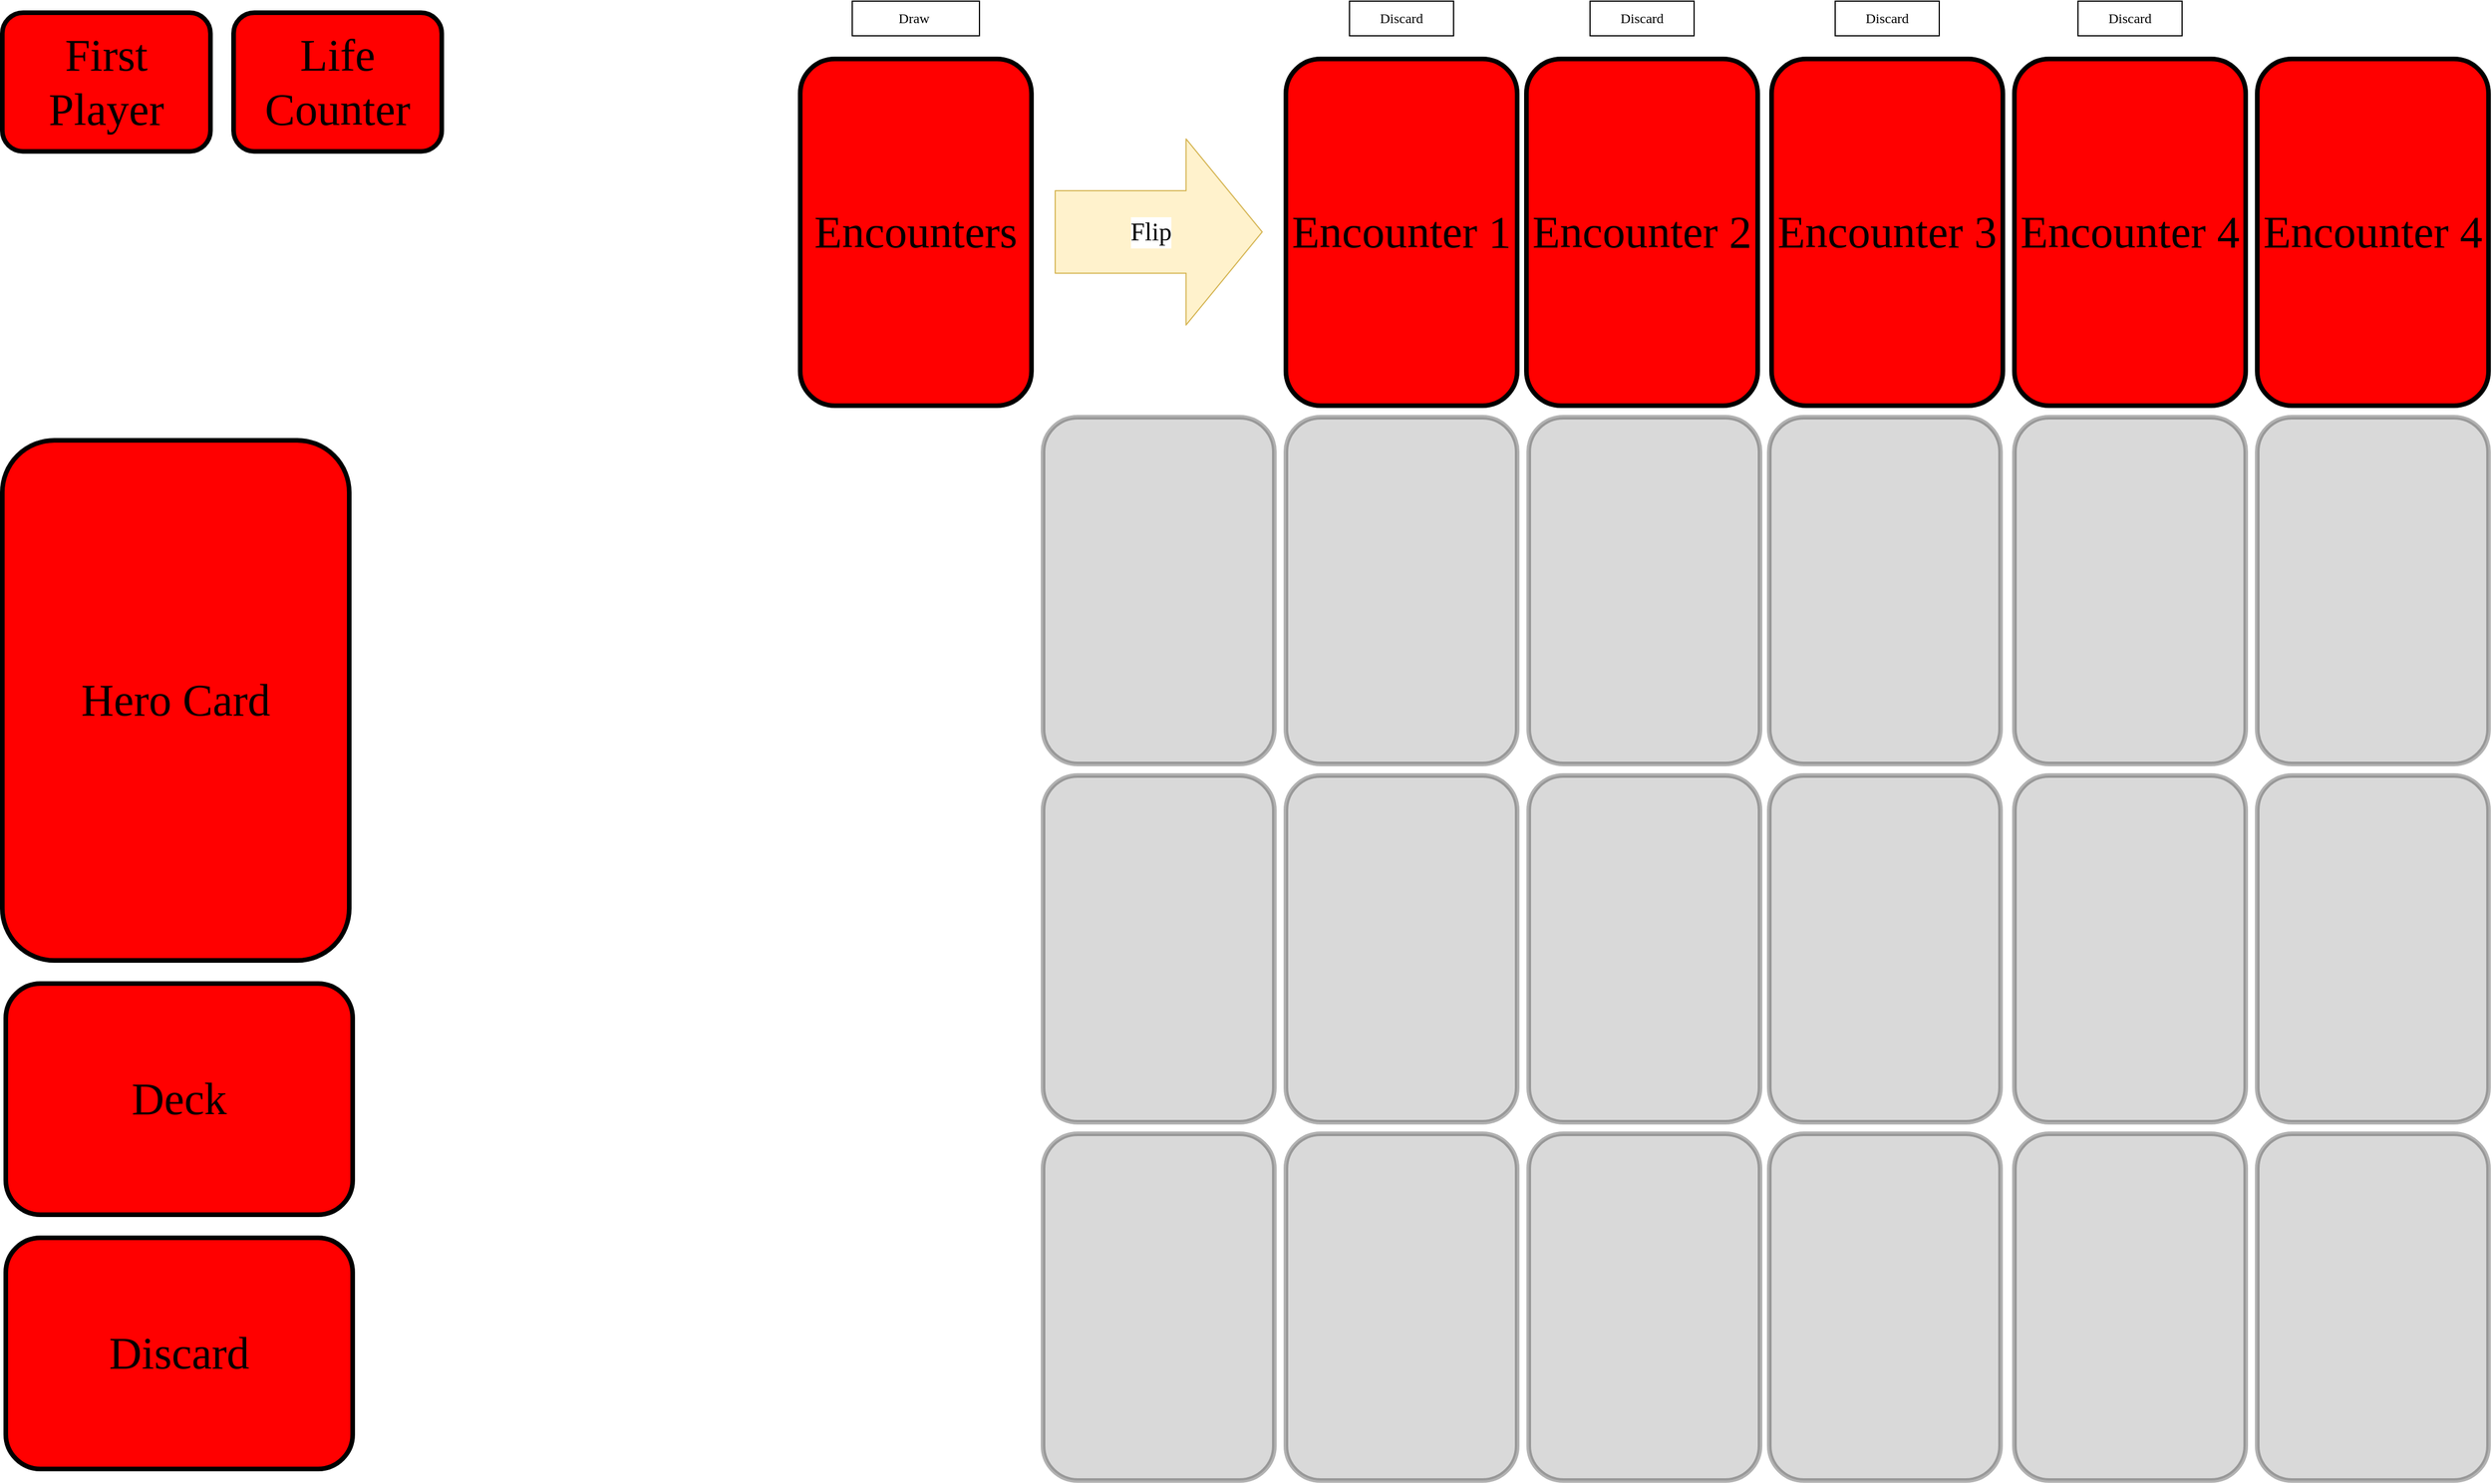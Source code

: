 <mxfile version="12.9.11" type="github">
  <diagram id="A6hQMs-x3wtN3bswwf9h" name="Page-1">
    <mxGraphModel dx="2852" dy="1506" grid="1" gridSize="10" guides="1" tooltips="1" connect="1" arrows="1" fold="1" page="1" pageScale="1" pageWidth="2200" pageHeight="1300" background="none" math="0" shadow="0" extFonts="Bangers^https://fonts.googleapis.com/css?family=Bangers">
      <root>
        <mxCell id="0" />
        <mxCell id="1" value="Overlay" parent="0" />
        <mxCell id="0BWv1SlqH8SNpjMiyKcr-1" value="Hero Card" style="rounded=1;whiteSpace=wrap;html=1;aspect=fixed;fontFamily=Bangers;FType=g;fontSize=39;fillColor=#FF0000;strokeWidth=4;shadow=0;comic=0;glass=0;" vertex="1" parent="1">
          <mxGeometry x="30" y="390" width="300" height="450" as="geometry" />
        </mxCell>
        <mxCell id="0BWv1SlqH8SNpjMiyKcr-2" value="Life Counter" style="rounded=1;whiteSpace=wrap;html=1;fontFamily=Bangers;FType=g;fontSize=39;fillColor=#FF0000;strokeWidth=4;shadow=0;comic=0;glass=0;aspect=fixed;" vertex="1" parent="1">
          <mxGeometry x="230.0" y="20" width="180" height="120" as="geometry" />
        </mxCell>
        <mxCell id="0BWv1SlqH8SNpjMiyKcr-3" value="Discard" style="rounded=1;whiteSpace=wrap;html=1;aspect=fixed;fontFamily=Bangers;FType=g;fontSize=39;fillColor=#FF0000;strokeWidth=4;shadow=0;comic=0;glass=0;direction=south;" vertex="1" parent="1">
          <mxGeometry x="33" y="1080" width="300" height="200" as="geometry" />
        </mxCell>
        <mxCell id="0BWv1SlqH8SNpjMiyKcr-19" value="Deck" style="rounded=1;whiteSpace=wrap;html=1;aspect=fixed;fontFamily=Bangers;FType=g;fontSize=39;fillColor=#FF0000;strokeWidth=4;shadow=0;comic=0;glass=0;direction=south;" vertex="1" parent="1">
          <mxGeometry x="33" y="860" width="300" height="200" as="geometry" />
        </mxCell>
        <mxCell id="0BWv1SlqH8SNpjMiyKcr-22" value="Encounter 1" style="rounded=1;whiteSpace=wrap;html=1;aspect=fixed;fontFamily=Bangers;FType=g;fontSize=39;fillColor=#FF0000;strokeWidth=4;shadow=0;comic=0;glass=0;" vertex="1" parent="1">
          <mxGeometry x="1140" y="60" width="200" height="300" as="geometry" />
        </mxCell>
        <mxCell id="0BWv1SlqH8SNpjMiyKcr-23" value="Encounter 2" style="rounded=1;whiteSpace=wrap;html=1;aspect=fixed;fontFamily=Bangers;FType=g;fontSize=39;fillColor=#FF0000;strokeWidth=4;shadow=0;comic=0;glass=0;" vertex="1" parent="1">
          <mxGeometry x="1348" y="60" width="200" height="300" as="geometry" />
        </mxCell>
        <mxCell id="0BWv1SlqH8SNpjMiyKcr-24" value="Encounter 3" style="rounded=1;whiteSpace=wrap;html=1;aspect=fixed;fontFamily=Bangers;FType=g;fontSize=39;fillColor=#FF0000;strokeWidth=4;shadow=0;comic=0;glass=0;" vertex="1" parent="1">
          <mxGeometry x="1560" y="60" width="200" height="300" as="geometry" />
        </mxCell>
        <mxCell id="0BWv1SlqH8SNpjMiyKcr-25" value="Encounter 4" style="rounded=1;whiteSpace=wrap;html=1;aspect=fixed;fontFamily=Bangers;FType=g;fontSize=39;fillColor=#FF0000;strokeWidth=4;shadow=0;comic=0;glass=0;" vertex="1" parent="1">
          <mxGeometry x="1770" y="60" width="200" height="300" as="geometry" />
        </mxCell>
        <mxCell id="0BWv1SlqH8SNpjMiyKcr-26" value="Encounters" style="rounded=1;whiteSpace=wrap;html=1;aspect=fixed;fontFamily=Bangers;FType=g;fontSize=39;fillColor=#FF0000;strokeWidth=4;shadow=0;comic=0;glass=0;" vertex="1" parent="1">
          <mxGeometry x="720" y="60" width="200" height="300" as="geometry" />
        </mxCell>
        <mxCell id="0BWv1SlqH8SNpjMiyKcr-27" value="Draw&amp;nbsp;" style="rounded=0;whiteSpace=wrap;html=1;fontFamily=Bangers;" vertex="1" parent="1">
          <mxGeometry x="765" y="10" width="110" height="30" as="geometry" />
        </mxCell>
        <mxCell id="0BWv1SlqH8SNpjMiyKcr-30" value="Discard" style="rounded=0;whiteSpace=wrap;html=1;fontFamily=Bangers;" vertex="1" parent="1">
          <mxGeometry x="1195" y="10" width="90" height="30" as="geometry" />
        </mxCell>
        <mxCell id="0BWv1SlqH8SNpjMiyKcr-31" value="" style="rounded=1;whiteSpace=wrap;html=1;aspect=fixed;fontFamily=Bangers;FType=g;fontSize=39;fillColor=#808080;strokeWidth=4;shadow=0;comic=0;glass=0;opacity=30;" vertex="1" parent="1">
          <mxGeometry x="1980" y="370" width="200" height="300" as="geometry" />
        </mxCell>
        <mxCell id="0BWv1SlqH8SNpjMiyKcr-35" value="First Player" style="rounded=1;whiteSpace=wrap;html=1;fontFamily=Bangers;FType=g;fontSize=39;fillColor=#FF0000;strokeWidth=4;shadow=0;comic=0;glass=0;aspect=fixed;" vertex="1" parent="1">
          <mxGeometry x="30.0" y="20" width="180" height="120" as="geometry" />
        </mxCell>
        <mxCell id="0BWv1SlqH8SNpjMiyKcr-38" value="" style="shape=flexArrow;endArrow=classic;html=1;fontFamily=Bangers;endWidth=88.571;endSize=21.614;width=71.429;fillColor=#fff2cc;strokeColor=#d6b656;" edge="1" parent="1">
          <mxGeometry width="50" height="50" relative="1" as="geometry">
            <mxPoint x="940" y="209.71" as="sourcePoint" />
            <mxPoint x="1120" y="209.71" as="targetPoint" />
          </mxGeometry>
        </mxCell>
        <mxCell id="0BWv1SlqH8SNpjMiyKcr-39" value="&lt;font style=&quot;font-size: 22px&quot;&gt;Flip&lt;/font&gt;" style="edgeLabel;html=1;align=center;verticalAlign=middle;resizable=0;points=[];fontFamily=Bangers;" vertex="1" connectable="0" parent="0BWv1SlqH8SNpjMiyKcr-38">
          <mxGeometry x="0.385" y="-9" relative="1" as="geometry">
            <mxPoint x="-41.71" y="-9" as="offset" />
          </mxGeometry>
        </mxCell>
        <mxCell id="0BWv1SlqH8SNpjMiyKcr-40" value="Discard" style="rounded=0;whiteSpace=wrap;html=1;fontFamily=Bangers;" vertex="1" parent="1">
          <mxGeometry x="1403" y="10" width="90" height="30" as="geometry" />
        </mxCell>
        <mxCell id="0BWv1SlqH8SNpjMiyKcr-41" value="Discard" style="rounded=0;whiteSpace=wrap;html=1;fontFamily=Bangers;" vertex="1" parent="1">
          <mxGeometry x="1615" y="10" width="90" height="30" as="geometry" />
        </mxCell>
        <mxCell id="0BWv1SlqH8SNpjMiyKcr-42" value="Discard" style="rounded=0;whiteSpace=wrap;html=1;fontFamily=Bangers;" vertex="1" parent="1">
          <mxGeometry x="1825" y="10" width="90" height="30" as="geometry" />
        </mxCell>
        <mxCell id="0BWv1SlqH8SNpjMiyKcr-43" value="" style="rounded=1;whiteSpace=wrap;html=1;aspect=fixed;fontFamily=Bangers;FType=g;fontSize=39;fillColor=#808080;strokeWidth=4;shadow=0;comic=0;glass=0;opacity=30;" vertex="1" parent="1">
          <mxGeometry x="1770" y="370" width="200" height="300" as="geometry" />
        </mxCell>
        <mxCell id="0BWv1SlqH8SNpjMiyKcr-44" value="" style="rounded=1;whiteSpace=wrap;html=1;aspect=fixed;fontFamily=Bangers;FType=g;fontSize=39;fillColor=#808080;strokeWidth=4;shadow=0;comic=0;glass=0;opacity=30;" vertex="1" parent="1">
          <mxGeometry x="1558" y="370" width="200" height="300" as="geometry" />
        </mxCell>
        <mxCell id="0BWv1SlqH8SNpjMiyKcr-45" value="" style="rounded=1;whiteSpace=wrap;html=1;aspect=fixed;fontFamily=Bangers;FType=g;fontSize=39;fillColor=#808080;strokeWidth=4;shadow=0;comic=0;glass=0;opacity=30;" vertex="1" parent="1">
          <mxGeometry x="1350" y="370" width="200" height="300" as="geometry" />
        </mxCell>
        <mxCell id="0BWv1SlqH8SNpjMiyKcr-46" value="" style="rounded=1;whiteSpace=wrap;html=1;aspect=fixed;fontFamily=Bangers;FType=g;fontSize=39;fillColor=#808080;strokeWidth=4;shadow=0;comic=0;glass=0;opacity=30;" vertex="1" parent="1">
          <mxGeometry x="1140" y="370" width="200" height="300" as="geometry" />
        </mxCell>
        <mxCell id="0BWv1SlqH8SNpjMiyKcr-47" value="" style="rounded=1;whiteSpace=wrap;html=1;aspect=fixed;fontFamily=Bangers;FType=g;fontSize=39;fillColor=#808080;strokeWidth=4;shadow=0;comic=0;glass=0;opacity=30;" vertex="1" parent="1">
          <mxGeometry x="930" y="370" width="200" height="300" as="geometry" />
        </mxCell>
        <mxCell id="0BWv1SlqH8SNpjMiyKcr-48" value="" style="rounded=1;whiteSpace=wrap;html=1;aspect=fixed;fontFamily=Bangers;FType=g;fontSize=39;fillColor=#808080;strokeWidth=4;shadow=0;comic=0;glass=0;opacity=30;" vertex="1" parent="1">
          <mxGeometry x="930" y="680" width="200" height="300" as="geometry" />
        </mxCell>
        <mxCell id="0BWv1SlqH8SNpjMiyKcr-49" value="" style="rounded=1;whiteSpace=wrap;html=1;aspect=fixed;fontFamily=Bangers;FType=g;fontSize=39;fillColor=#808080;strokeWidth=4;shadow=0;comic=0;glass=0;opacity=30;" vertex="1" parent="1">
          <mxGeometry x="1140" y="680" width="200" height="300" as="geometry" />
        </mxCell>
        <mxCell id="0BWv1SlqH8SNpjMiyKcr-50" value="" style="rounded=1;whiteSpace=wrap;html=1;aspect=fixed;fontFamily=Bangers;FType=g;fontSize=39;fillColor=#808080;strokeWidth=4;shadow=0;comic=0;glass=0;opacity=30;" vertex="1" parent="1">
          <mxGeometry x="1350" y="680" width="200" height="300" as="geometry" />
        </mxCell>
        <mxCell id="0BWv1SlqH8SNpjMiyKcr-51" value="" style="rounded=1;whiteSpace=wrap;html=1;aspect=fixed;fontFamily=Bangers;FType=g;fontSize=39;fillColor=#808080;strokeWidth=4;shadow=0;comic=0;glass=0;opacity=30;" vertex="1" parent="1">
          <mxGeometry x="1558" y="680" width="200" height="300" as="geometry" />
        </mxCell>
        <mxCell id="0BWv1SlqH8SNpjMiyKcr-52" value="" style="rounded=1;whiteSpace=wrap;html=1;aspect=fixed;fontFamily=Bangers;FType=g;fontSize=39;fillColor=#808080;strokeWidth=4;shadow=0;comic=0;glass=0;opacity=30;" vertex="1" parent="1">
          <mxGeometry x="1770" y="680" width="200" height="300" as="geometry" />
        </mxCell>
        <mxCell id="0BWv1SlqH8SNpjMiyKcr-53" value="" style="rounded=1;whiteSpace=wrap;html=1;aspect=fixed;fontFamily=Bangers;FType=g;fontSize=39;fillColor=#808080;strokeWidth=4;shadow=0;comic=0;glass=0;opacity=30;" vertex="1" parent="1">
          <mxGeometry x="1980" y="680" width="200" height="300" as="geometry" />
        </mxCell>
        <mxCell id="0BWv1SlqH8SNpjMiyKcr-54" value="" style="rounded=1;whiteSpace=wrap;html=1;aspect=fixed;fontFamily=Bangers;FType=g;fontSize=39;fillColor=#808080;strokeWidth=4;shadow=0;comic=0;glass=0;opacity=30;" vertex="1" parent="1">
          <mxGeometry x="930" y="990" width="200" height="300" as="geometry" />
        </mxCell>
        <mxCell id="0BWv1SlqH8SNpjMiyKcr-55" value="" style="rounded=1;whiteSpace=wrap;html=1;aspect=fixed;fontFamily=Bangers;FType=g;fontSize=39;fillColor=#808080;strokeWidth=4;shadow=0;comic=0;glass=0;opacity=30;" vertex="1" parent="1">
          <mxGeometry x="1140" y="990" width="200" height="300" as="geometry" />
        </mxCell>
        <mxCell id="0BWv1SlqH8SNpjMiyKcr-56" value="" style="rounded=1;whiteSpace=wrap;html=1;aspect=fixed;fontFamily=Bangers;FType=g;fontSize=39;fillColor=#808080;strokeWidth=4;shadow=0;comic=0;glass=0;opacity=30;" vertex="1" parent="1">
          <mxGeometry x="1350" y="990" width="200" height="300" as="geometry" />
        </mxCell>
        <mxCell id="0BWv1SlqH8SNpjMiyKcr-57" value="" style="rounded=1;whiteSpace=wrap;html=1;aspect=fixed;fontFamily=Bangers;FType=g;fontSize=39;fillColor=#808080;strokeWidth=4;shadow=0;comic=0;glass=0;opacity=30;" vertex="1" parent="1">
          <mxGeometry x="1558" y="990" width="200" height="300" as="geometry" />
        </mxCell>
        <mxCell id="0BWv1SlqH8SNpjMiyKcr-58" value="" style="rounded=1;whiteSpace=wrap;html=1;aspect=fixed;fontFamily=Bangers;FType=g;fontSize=39;fillColor=#808080;strokeWidth=4;shadow=0;comic=0;glass=0;opacity=30;" vertex="1" parent="1">
          <mxGeometry x="1770" y="990" width="200" height="300" as="geometry" />
        </mxCell>
        <mxCell id="0BWv1SlqH8SNpjMiyKcr-59" value="" style="rounded=1;whiteSpace=wrap;html=1;aspect=fixed;fontFamily=Bangers;FType=g;fontSize=39;fillColor=#808080;strokeWidth=4;shadow=0;comic=0;glass=0;opacity=30;" vertex="1" parent="1">
          <mxGeometry x="1980" y="990" width="200" height="300" as="geometry" />
        </mxCell>
        <mxCell id="0BWv1SlqH8SNpjMiyKcr-62" value="Encounter 4" style="rounded=1;whiteSpace=wrap;html=1;aspect=fixed;fontFamily=Bangers;FType=g;fontSize=39;fillColor=#FF0000;strokeWidth=4;shadow=0;comic=0;glass=0;" vertex="1" parent="1">
          <mxGeometry x="1980" y="60" width="200" height="300" as="geometry" />
        </mxCell>
        <mxCell id="0BWv1SlqH8SNpjMiyKcr-60" value="Captain Marvel" parent="0" visible="0" />
      </root>
    </mxGraphModel>
  </diagram>
</mxfile>
